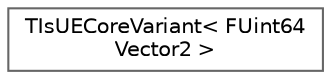 digraph "Graphical Class Hierarchy"
{
 // INTERACTIVE_SVG=YES
 // LATEX_PDF_SIZE
  bgcolor="transparent";
  edge [fontname=Helvetica,fontsize=10,labelfontname=Helvetica,labelfontsize=10];
  node [fontname=Helvetica,fontsize=10,shape=box,height=0.2,width=0.4];
  rankdir="LR";
  Node0 [id="Node000000",label="TIsUECoreVariant\< FUint64\lVector2 \>",height=0.2,width=0.4,color="grey40", fillcolor="white", style="filled",URL="$d5/df6/structTIsUECoreVariant_3_01FUint64Vector2_01_4.html",tooltip=" "];
}
